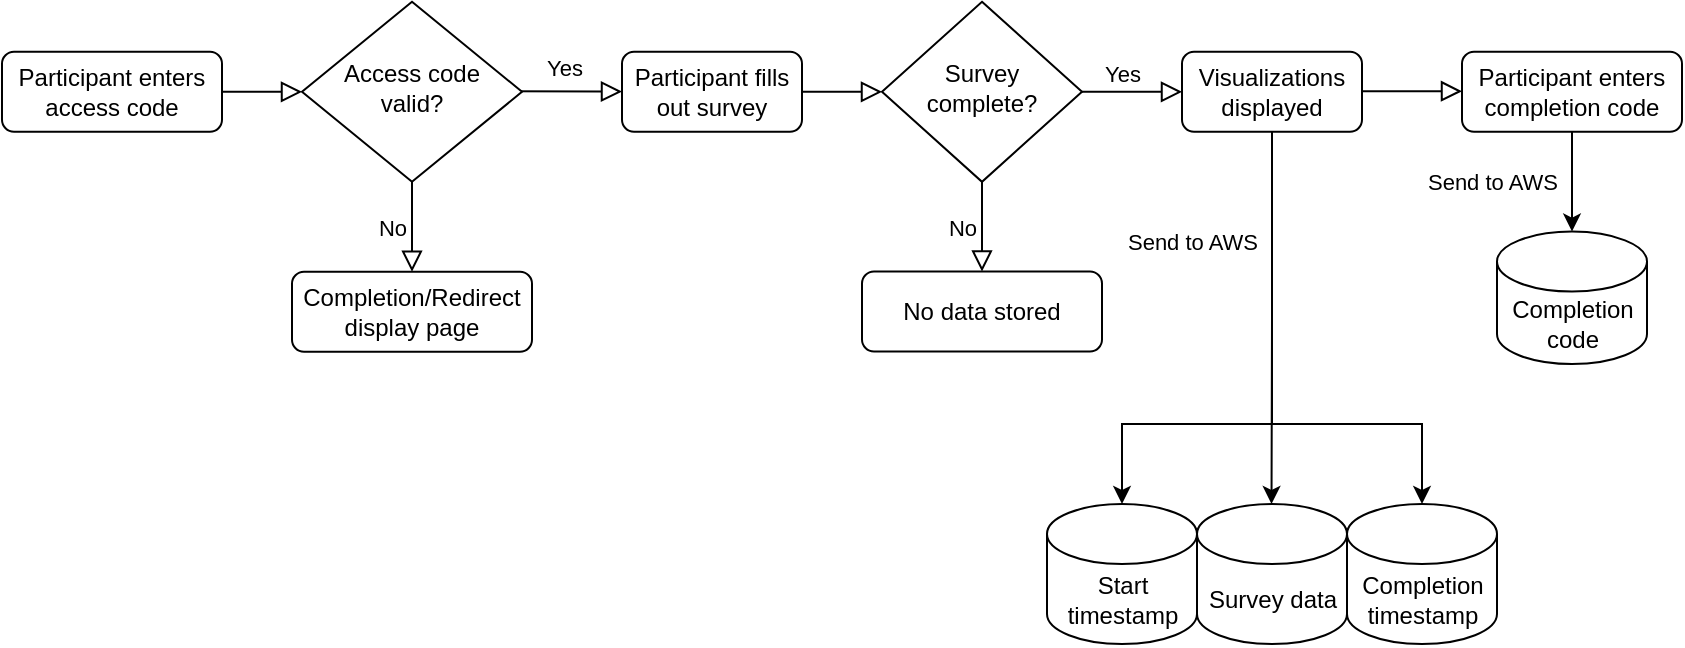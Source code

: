 <mxfile version="24.7.6">
  <diagram id="C5RBs43oDa-KdzZeNtuy" name="Page-1">
    <mxGraphModel dx="1059" dy="613" grid="1" gridSize="10" guides="1" tooltips="1" connect="1" arrows="1" fold="1" page="1" pageScale="1" pageWidth="1169" pageHeight="827" math="0" shadow="0">
      <root>
        <mxCell id="WIyWlLk6GJQsqaUBKTNV-0" />
        <mxCell id="WIyWlLk6GJQsqaUBKTNV-1" parent="WIyWlLk6GJQsqaUBKTNV-0" />
        <mxCell id="WIyWlLk6GJQsqaUBKTNV-2" value="" style="rounded=0;html=1;jettySize=auto;orthogonalLoop=1;fontSize=11;endArrow=block;endFill=0;endSize=8;strokeWidth=1;shadow=0;labelBackgroundColor=none;edgeStyle=orthogonalEdgeStyle;noEdgeStyle=1;orthogonal=1;entryX=0;entryY=0.5;entryDx=0;entryDy=0;" parent="WIyWlLk6GJQsqaUBKTNV-1" source="WIyWlLk6GJQsqaUBKTNV-3" target="WIyWlLk6GJQsqaUBKTNV-6" edge="1">
          <mxGeometry relative="1" as="geometry">
            <mxPoint x="150" y="154" as="targetPoint" />
          </mxGeometry>
        </mxCell>
        <mxCell id="WIyWlLk6GJQsqaUBKTNV-3" value="Participant enters access code" style="rounded=1;whiteSpace=wrap;html=1;fontSize=12;glass=0;strokeWidth=1;shadow=0;" parent="WIyWlLk6GJQsqaUBKTNV-1" vertex="1">
          <mxGeometry y="133.89" width="110" height="40" as="geometry" />
        </mxCell>
        <mxCell id="WIyWlLk6GJQsqaUBKTNV-4" value="Yes" style="rounded=0;html=1;jettySize=auto;orthogonalLoop=1;fontSize=11;endArrow=block;endFill=0;endSize=8;strokeWidth=1;shadow=0;labelBackgroundColor=none;edgeStyle=orthogonalEdgeStyle;noEdgeStyle=1;orthogonal=1;exitX=1;exitY=0.5;exitDx=0;exitDy=0;" parent="WIyWlLk6GJQsqaUBKTNV-1" edge="1">
          <mxGeometry x="0.028" y="12" relative="1" as="geometry">
            <mxPoint as="offset" />
            <mxPoint x="250" y="153.66" as="sourcePoint" />
            <mxPoint x="310" y="153.77" as="targetPoint" />
          </mxGeometry>
        </mxCell>
        <mxCell id="WIyWlLk6GJQsqaUBKTNV-5" value="No" style="edgeStyle=orthogonalEdgeStyle;rounded=0;html=1;jettySize=auto;orthogonalLoop=1;fontSize=11;endArrow=block;endFill=0;endSize=8;strokeWidth=1;shadow=0;labelBackgroundColor=none;noEdgeStyle=1;orthogonal=1;entryX=0.5;entryY=0;entryDx=0;entryDy=0;" parent="WIyWlLk6GJQsqaUBKTNV-1" source="WIyWlLk6GJQsqaUBKTNV-6" target="WIyWlLk6GJQsqaUBKTNV-7" edge="1">
          <mxGeometry x="0.044" y="-10" relative="1" as="geometry">
            <mxPoint as="offset" />
          </mxGeometry>
        </mxCell>
        <mxCell id="WIyWlLk6GJQsqaUBKTNV-6" value="Access code valid?" style="rhombus;whiteSpace=wrap;html=1;shadow=0;fontFamily=Helvetica;fontSize=12;align=center;strokeWidth=1;spacing=6;spacingTop=-4;" parent="WIyWlLk6GJQsqaUBKTNV-1" vertex="1">
          <mxGeometry x="150" y="108.89" width="110" height="90" as="geometry" />
        </mxCell>
        <mxCell id="WIyWlLk6GJQsqaUBKTNV-7" value="Completion/Redirect display page" style="rounded=1;whiteSpace=wrap;html=1;fontSize=12;glass=0;strokeWidth=1;shadow=0;" parent="WIyWlLk6GJQsqaUBKTNV-1" vertex="1">
          <mxGeometry x="145" y="243.889" width="120" height="40" as="geometry" />
        </mxCell>
        <mxCell id="WIyWlLk6GJQsqaUBKTNV-11" value="Participant fills out survey" style="rounded=1;whiteSpace=wrap;html=1;fontSize=12;glass=0;strokeWidth=1;shadow=0;" parent="WIyWlLk6GJQsqaUBKTNV-1" vertex="1">
          <mxGeometry x="310" y="133.89" width="90" height="40" as="geometry" />
        </mxCell>
        <mxCell id="ncKVCQ-ecz6-2B_zBw4r-5" value="Survey complete?" style="rhombus;whiteSpace=wrap;html=1;shadow=0;fontFamily=Helvetica;fontSize=12;align=center;strokeWidth=1;spacing=6;spacingTop=-4;" vertex="1" parent="WIyWlLk6GJQsqaUBKTNV-1">
          <mxGeometry x="440" y="108.89" width="100" height="90" as="geometry" />
        </mxCell>
        <mxCell id="ncKVCQ-ecz6-2B_zBw4r-6" value="" style="rounded=0;html=1;jettySize=auto;orthogonalLoop=1;fontSize=11;endArrow=block;endFill=0;endSize=8;strokeWidth=1;shadow=0;labelBackgroundColor=none;edgeStyle=orthogonalEdgeStyle;noEdgeStyle=1;orthogonal=1;entryX=0;entryY=0.5;entryDx=0;entryDy=0;exitX=1;exitY=0.5;exitDx=0;exitDy=0;" edge="1" parent="WIyWlLk6GJQsqaUBKTNV-1" source="WIyWlLk6GJQsqaUBKTNV-11" target="ncKVCQ-ecz6-2B_zBw4r-5">
          <mxGeometry relative="1" as="geometry">
            <mxPoint x="400" y="153.65" as="sourcePoint" />
            <mxPoint x="440" y="153.65" as="targetPoint" />
          </mxGeometry>
        </mxCell>
        <mxCell id="ncKVCQ-ecz6-2B_zBw4r-7" value="No" style="edgeStyle=orthogonalEdgeStyle;rounded=0;html=1;jettySize=auto;orthogonalLoop=1;fontSize=11;endArrow=block;endFill=0;endSize=8;strokeWidth=1;shadow=0;labelBackgroundColor=none;noEdgeStyle=1;orthogonal=1;entryX=0.5;entryY=0;entryDx=0;entryDy=0;" edge="1" parent="WIyWlLk6GJQsqaUBKTNV-1" target="ncKVCQ-ecz6-2B_zBw4r-8">
          <mxGeometry x="0.044" y="-10" relative="1" as="geometry">
            <mxPoint as="offset" />
            <mxPoint x="490" y="198.89" as="sourcePoint" />
          </mxGeometry>
        </mxCell>
        <mxCell id="ncKVCQ-ecz6-2B_zBw4r-8" value="No data stored" style="rounded=1;whiteSpace=wrap;html=1;fontSize=12;glass=0;strokeWidth=1;shadow=0;" vertex="1" parent="WIyWlLk6GJQsqaUBKTNV-1">
          <mxGeometry x="430" y="243.779" width="120" height="40" as="geometry" />
        </mxCell>
        <mxCell id="ncKVCQ-ecz6-2B_zBw4r-9" value="" style="rounded=0;html=1;jettySize=auto;orthogonalLoop=1;fontSize=11;endArrow=block;endFill=0;endSize=8;strokeWidth=1;shadow=0;labelBackgroundColor=none;edgeStyle=orthogonalEdgeStyle;noEdgeStyle=1;orthogonal=1;exitX=1;exitY=0.5;exitDx=0;exitDy=0;entryX=0;entryY=0.5;entryDx=0;entryDy=0;" edge="1" parent="WIyWlLk6GJQsqaUBKTNV-1" source="ncKVCQ-ecz6-2B_zBw4r-5" target="ncKVCQ-ecz6-2B_zBw4r-11">
          <mxGeometry relative="1" as="geometry">
            <mxPoint x="540" y="153.64" as="sourcePoint" />
            <mxPoint x="590" y="154" as="targetPoint" />
          </mxGeometry>
        </mxCell>
        <mxCell id="ncKVCQ-ecz6-2B_zBw4r-10" value="&lt;font style=&quot;font-size: 11px;&quot;&gt;Yes&lt;/font&gt;" style="text;html=1;align=center;verticalAlign=middle;resizable=0;points=[];autosize=1;strokeColor=none;fillColor=none;" vertex="1" parent="WIyWlLk6GJQsqaUBKTNV-1">
          <mxGeometry x="540" y="130" width="40" height="30" as="geometry" />
        </mxCell>
        <mxCell id="ncKVCQ-ecz6-2B_zBw4r-12" style="edgeStyle=orthogonalEdgeStyle;rounded=0;orthogonalLoop=1;jettySize=auto;html=1;exitX=0.5;exitY=1;exitDx=0;exitDy=0;" edge="1" parent="WIyWlLk6GJQsqaUBKTNV-1" source="ncKVCQ-ecz6-2B_zBw4r-11">
          <mxGeometry relative="1" as="geometry">
            <mxPoint x="560" y="360" as="targetPoint" />
            <Array as="points">
              <mxPoint x="635" y="320" />
              <mxPoint x="560" y="320" />
            </Array>
          </mxGeometry>
        </mxCell>
        <mxCell id="ncKVCQ-ecz6-2B_zBw4r-13" style="edgeStyle=orthogonalEdgeStyle;rounded=0;orthogonalLoop=1;jettySize=auto;html=1;exitX=0.5;exitY=1;exitDx=0;exitDy=0;" edge="1" parent="WIyWlLk6GJQsqaUBKTNV-1" source="ncKVCQ-ecz6-2B_zBw4r-11">
          <mxGeometry relative="1" as="geometry">
            <mxPoint x="634.759" y="360" as="targetPoint" />
          </mxGeometry>
        </mxCell>
        <mxCell id="ncKVCQ-ecz6-2B_zBw4r-14" style="edgeStyle=orthogonalEdgeStyle;rounded=0;orthogonalLoop=1;jettySize=auto;html=1;exitX=0.5;exitY=1;exitDx=0;exitDy=0;" edge="1" parent="WIyWlLk6GJQsqaUBKTNV-1" source="ncKVCQ-ecz6-2B_zBw4r-11">
          <mxGeometry relative="1" as="geometry">
            <mxPoint x="710" y="360" as="targetPoint" />
            <Array as="points">
              <mxPoint x="635" y="320" />
              <mxPoint x="710" y="320" />
              <mxPoint x="710" y="360" />
            </Array>
          </mxGeometry>
        </mxCell>
        <mxCell id="ncKVCQ-ecz6-2B_zBw4r-11" value="Visualizations displayed" style="rounded=1;whiteSpace=wrap;html=1;fontSize=12;glass=0;strokeWidth=1;shadow=0;" vertex="1" parent="WIyWlLk6GJQsqaUBKTNV-1">
          <mxGeometry x="590" y="133.89" width="90" height="40" as="geometry" />
        </mxCell>
        <mxCell id="ncKVCQ-ecz6-2B_zBw4r-15" value="Start timestamp" style="shape=cylinder3;whiteSpace=wrap;html=1;boundedLbl=1;backgroundOutline=1;size=15;" vertex="1" parent="WIyWlLk6GJQsqaUBKTNV-1">
          <mxGeometry x="522.5" y="360" width="75" height="70" as="geometry" />
        </mxCell>
        <mxCell id="ncKVCQ-ecz6-2B_zBw4r-18" value="Survey data" style="shape=cylinder3;whiteSpace=wrap;html=1;boundedLbl=1;backgroundOutline=1;size=15;" vertex="1" parent="WIyWlLk6GJQsqaUBKTNV-1">
          <mxGeometry x="597.5" y="360" width="75" height="70" as="geometry" />
        </mxCell>
        <mxCell id="ncKVCQ-ecz6-2B_zBw4r-19" value="Completion timestamp" style="shape=cylinder3;whiteSpace=wrap;html=1;boundedLbl=1;backgroundOutline=1;size=15;" vertex="1" parent="WIyWlLk6GJQsqaUBKTNV-1">
          <mxGeometry x="672.5" y="360" width="75" height="70" as="geometry" />
        </mxCell>
        <mxCell id="ncKVCQ-ecz6-2B_zBw4r-20" value="&lt;font style=&quot;font-size: 11px;&quot;&gt;Send to AWS&lt;/font&gt;" style="text;html=1;align=center;verticalAlign=middle;resizable=0;points=[];autosize=1;strokeColor=none;fillColor=none;" vertex="1" parent="WIyWlLk6GJQsqaUBKTNV-1">
          <mxGeometry x="550" y="213.78" width="90" height="30" as="geometry" />
        </mxCell>
        <mxCell id="ncKVCQ-ecz6-2B_zBw4r-21" value="" style="rounded=0;html=1;jettySize=auto;orthogonalLoop=1;fontSize=11;endArrow=block;endFill=0;endSize=8;strokeWidth=1;shadow=0;labelBackgroundColor=none;edgeStyle=orthogonalEdgeStyle;noEdgeStyle=1;orthogonal=1;exitX=1;exitY=0.5;exitDx=0;exitDy=0;entryX=0;entryY=0.5;entryDx=0;entryDy=0;" edge="1" parent="WIyWlLk6GJQsqaUBKTNV-1">
          <mxGeometry relative="1" as="geometry">
            <mxPoint x="680" y="153.62" as="sourcePoint" />
            <mxPoint x="730" y="153.62" as="targetPoint" />
          </mxGeometry>
        </mxCell>
        <mxCell id="ncKVCQ-ecz6-2B_zBw4r-24" style="edgeStyle=orthogonalEdgeStyle;rounded=0;orthogonalLoop=1;jettySize=auto;html=1;exitX=0.5;exitY=1;exitDx=0;exitDy=0;" edge="1" parent="WIyWlLk6GJQsqaUBKTNV-1" source="ncKVCQ-ecz6-2B_zBw4r-23" target="ncKVCQ-ecz6-2B_zBw4r-25">
          <mxGeometry relative="1" as="geometry">
            <mxPoint x="784.909" y="240" as="targetPoint" />
          </mxGeometry>
        </mxCell>
        <mxCell id="ncKVCQ-ecz6-2B_zBw4r-23" value="Participant enters completion code" style="rounded=1;whiteSpace=wrap;html=1;fontSize=12;glass=0;strokeWidth=1;shadow=0;" vertex="1" parent="WIyWlLk6GJQsqaUBKTNV-1">
          <mxGeometry x="730" y="133.89" width="110" height="40" as="geometry" />
        </mxCell>
        <mxCell id="ncKVCQ-ecz6-2B_zBw4r-25" value="Completion code" style="shape=cylinder3;whiteSpace=wrap;html=1;boundedLbl=1;backgroundOutline=1;size=15;" vertex="1" parent="WIyWlLk6GJQsqaUBKTNV-1">
          <mxGeometry x="747.5" y="223.78" width="75" height="66.22" as="geometry" />
        </mxCell>
        <mxCell id="ncKVCQ-ecz6-2B_zBw4r-26" value="&lt;font style=&quot;font-size: 11px;&quot;&gt;Send to AWS&lt;/font&gt;" style="text;html=1;align=center;verticalAlign=middle;resizable=0;points=[];autosize=1;strokeColor=none;fillColor=none;" vertex="1" parent="WIyWlLk6GJQsqaUBKTNV-1">
          <mxGeometry x="700" y="183.78" width="90" height="30" as="geometry" />
        </mxCell>
      </root>
    </mxGraphModel>
  </diagram>
</mxfile>
